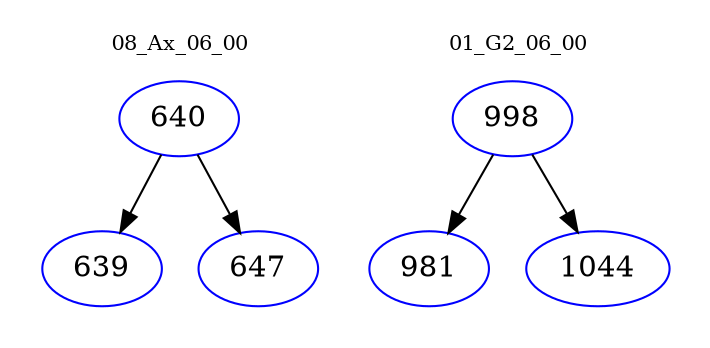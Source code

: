 digraph{
subgraph cluster_0 {
color = white
label = "08_Ax_06_00";
fontsize=10;
T0_640 [label="640", color="blue"]
T0_640 -> T0_639 [color="black"]
T0_639 [label="639", color="blue"]
T0_640 -> T0_647 [color="black"]
T0_647 [label="647", color="blue"]
}
subgraph cluster_1 {
color = white
label = "01_G2_06_00";
fontsize=10;
T1_998 [label="998", color="blue"]
T1_998 -> T1_981 [color="black"]
T1_981 [label="981", color="blue"]
T1_998 -> T1_1044 [color="black"]
T1_1044 [label="1044", color="blue"]
}
}
